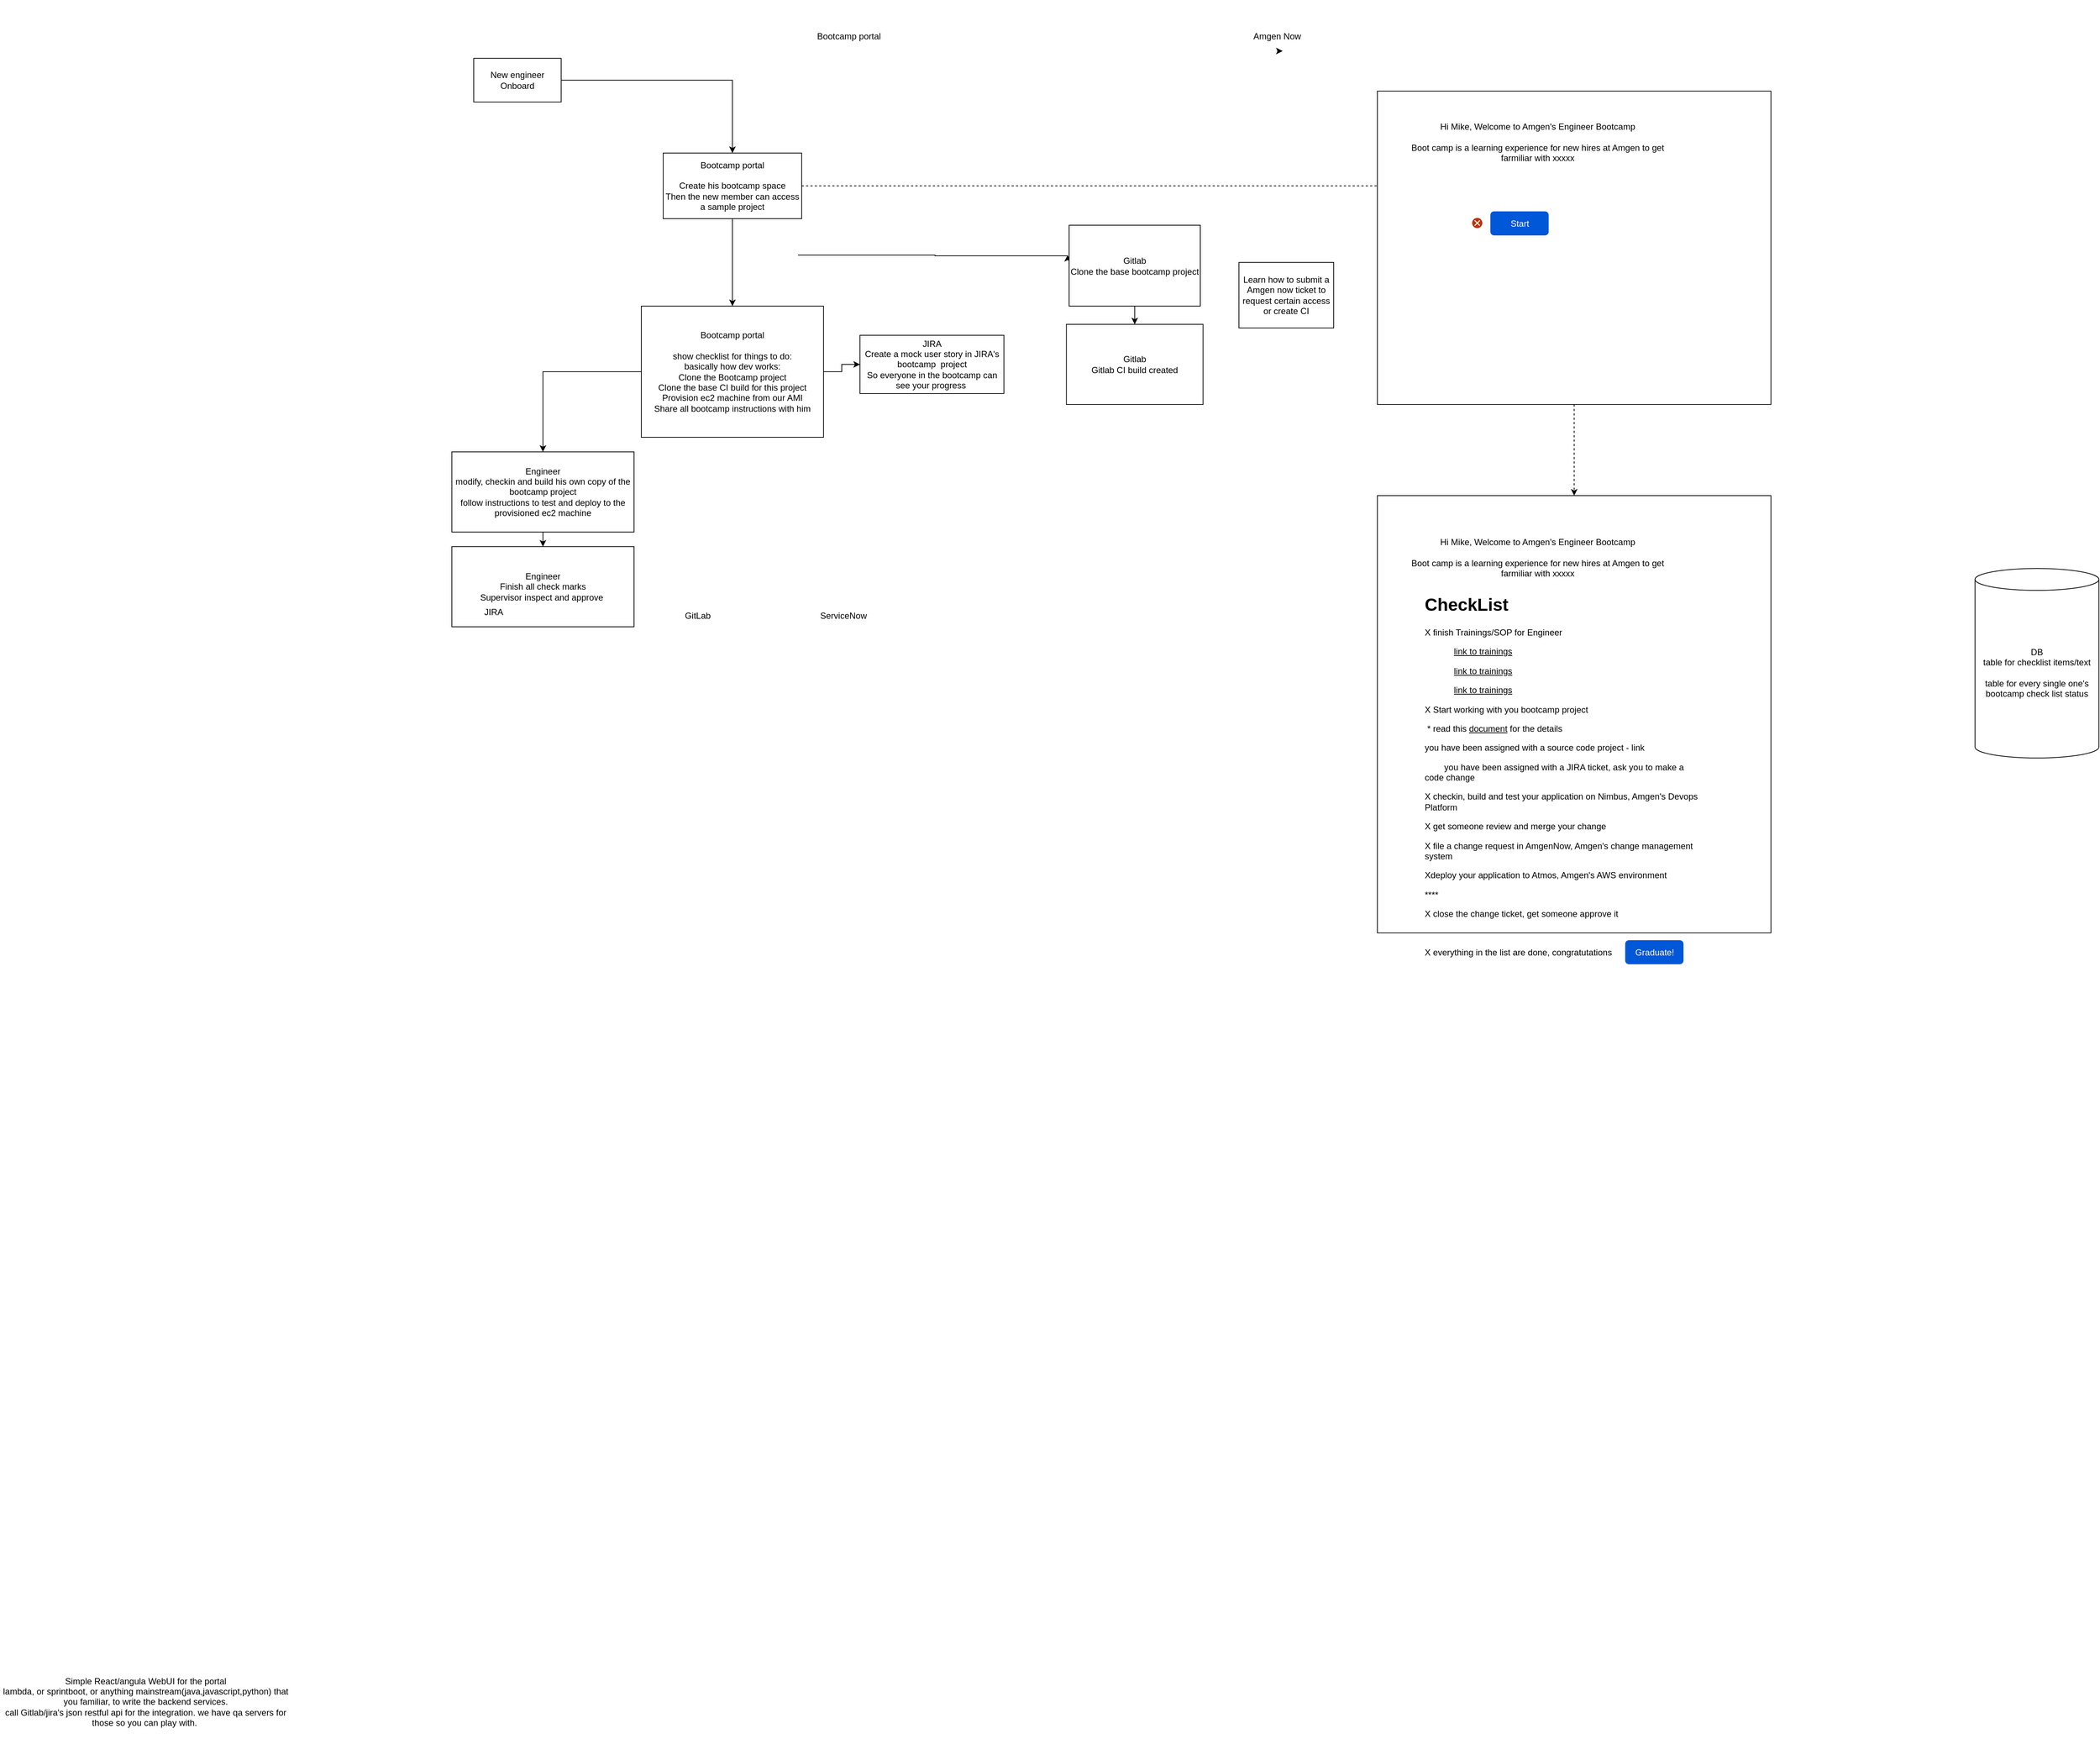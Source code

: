 <mxfile version="20.2.3" type="github"><diagram id="hx9MYBQv-o1IUieI4pyo" name="Page-1"><mxGraphModel dx="2082" dy="736" grid="1" gridSize="10" guides="1" tooltips="1" connect="1" arrows="1" fold="1" page="1" pageScale="1" pageWidth="850" pageHeight="1100" math="0" shadow="0"><root><mxCell id="0"/><mxCell id="1" parent="0"/><mxCell id="SdkZEXR_Mp44wDZysq68-19" value="" style="rounded=0;whiteSpace=wrap;html=1;" parent="1" vertex="1"><mxGeometry x="1290" y="730" width="540" height="600" as="geometry"/></mxCell><mxCell id="SdkZEXR_Mp44wDZysq68-15" value="&lt;h1&gt;CheckList&lt;/h1&gt;&lt;p&gt;X finish Trainings/SOP for Engineer&lt;/p&gt;&lt;p&gt;&amp;nbsp; &amp;nbsp; &amp;nbsp; &amp;nbsp; &amp;nbsp; &amp;nbsp; &lt;u&gt;link to trainings&lt;br&gt;&lt;/u&gt;&lt;/p&gt;&lt;p&gt;&amp;nbsp; &amp;nbsp; &amp;nbsp; &amp;nbsp; &amp;nbsp; &amp;nbsp;&amp;nbsp;&lt;u&gt;link to trainings&lt;/u&gt;&lt;/p&gt;&lt;p&gt;&amp;nbsp; &amp;nbsp; &amp;nbsp; &amp;nbsp; &amp;nbsp; &amp;nbsp;&amp;nbsp;&lt;u&gt;link to trainings&lt;/u&gt;&lt;/p&gt;&lt;p&gt;&lt;span&gt;X Start working with you bootcamp project&amp;nbsp;&lt;br&gt;&lt;/span&gt;&lt;/p&gt;&lt;p&gt;&amp;nbsp;* read this &lt;u&gt;document&lt;/u&gt; for the details&lt;/p&gt;&lt;p&gt;&lt;span&gt;&#9;&lt;/span&gt;you have been assigned with a source code project - link&lt;br&gt;&lt;/p&gt;&lt;p&gt;&amp;nbsp; &amp;nbsp; &amp;nbsp; &amp;nbsp; you have been assigned with a JIRA ticket, ask you to make a code change&lt;/p&gt;&lt;p&gt;X&lt;span&gt;&amp;nbsp;checkin, build and test your application on Nimbus, Amgen's Devops Platform&amp;nbsp;&lt;/span&gt;&lt;/p&gt;&lt;p&gt;&lt;span&gt;X get someone review and merge your change&lt;/span&gt;&lt;br&gt;&lt;/p&gt;&lt;p&gt;X file a change request in AmgenNow, Amgen's change management system&lt;br&gt;&lt;/p&gt;&lt;p&gt;Xdeploy your application to Atmos, Amgen's AWS environment&lt;/p&gt;&lt;p&gt;&lt;span&gt;****&lt;/span&gt;&lt;br&gt;&lt;/p&gt;&lt;p&gt;&lt;span&gt;X close the change ticket, get someone approve it&lt;/span&gt;&lt;/p&gt;&lt;p&gt;&lt;br&gt;&lt;/p&gt;&lt;p&gt;X everything in the list are done, congratutations&lt;/p&gt;&lt;p&gt;&lt;br&gt;&lt;/p&gt;" style="text;html=1;strokeColor=none;fillColor=none;spacing=5;spacingTop=-20;whiteSpace=wrap;overflow=hidden;rounded=0;" parent="1" vertex="1"><mxGeometry x="1350" y="860" width="390" height="530" as="geometry"/></mxCell><mxCell id="SdkZEXR_Mp44wDZysq68-3" value="" style="edgeStyle=orthogonalEdgeStyle;rounded=0;orthogonalLoop=1;jettySize=auto;html=1;" parent="1" source="SdkZEXR_Mp44wDZysq68-1" target="SdkZEXR_Mp44wDZysq68-2" edge="1"><mxGeometry relative="1" as="geometry"/></mxCell><mxCell id="SdkZEXR_Mp44wDZysq68-1" value="New engineer Onboard" style="rounded=0;whiteSpace=wrap;html=1;" parent="1" vertex="1"><mxGeometry x="50" y="130" width="120" height="60" as="geometry"/></mxCell><mxCell id="SdkZEXR_Mp44wDZysq68-5" value="" style="edgeStyle=orthogonalEdgeStyle;rounded=0;orthogonalLoop=1;jettySize=auto;html=1;" parent="1" source="SdkZEXR_Mp44wDZysq68-2" target="SdkZEXR_Mp44wDZysq68-4" edge="1"><mxGeometry relative="1" as="geometry"/></mxCell><mxCell id="SdkZEXR_Mp44wDZysq68-42" style="edgeStyle=orthogonalEdgeStyle;rounded=0;orthogonalLoop=1;jettySize=auto;html=1;entryX=0.5;entryY=0;entryDx=0;entryDy=0;dashed=1;" parent="1" source="SdkZEXR_Mp44wDZysq68-2" target="SdkZEXR_Mp44wDZysq68-16" edge="1"><mxGeometry relative="1" as="geometry"/></mxCell><mxCell id="SdkZEXR_Mp44wDZysq68-2" value="Bootcamp portal&lt;br&gt;&lt;br&gt;Create his bootcamp space&lt;br&gt;Then the new member can access a sample project" style="rounded=0;whiteSpace=wrap;html=1;" parent="1" vertex="1"><mxGeometry x="310" y="260" width="190" height="90" as="geometry"/></mxCell><mxCell id="SdkZEXR_Mp44wDZysq68-7" value="" style="edgeStyle=orthogonalEdgeStyle;rounded=0;orthogonalLoop=1;jettySize=auto;html=1;" parent="1" source="SdkZEXR_Mp44wDZysq68-4" target="SdkZEXR_Mp44wDZysq68-6" edge="1"><mxGeometry relative="1" as="geometry"/></mxCell><mxCell id="SdkZEXR_Mp44wDZysq68-25" value="" style="edgeStyle=orthogonalEdgeStyle;rounded=0;orthogonalLoop=1;jettySize=auto;html=1;" parent="1" source="SdkZEXR_Mp44wDZysq68-4" target="SdkZEXR_Mp44wDZysq68-24" edge="1"><mxGeometry relative="1" as="geometry"/></mxCell><mxCell id="SdkZEXR_Mp44wDZysq68-32" style="edgeStyle=orthogonalEdgeStyle;rounded=0;orthogonalLoop=1;jettySize=auto;html=1;entryX=-0.011;entryY=0.369;entryDx=0;entryDy=0;entryPerimeter=0;" parent="1" edge="1"><mxGeometry relative="1" as="geometry"><Array as="points"><mxPoint x="683" y="400"/><mxPoint x="683" y="401"/></Array><mxPoint x="495" y="400" as="sourcePoint"/><mxPoint x="865.02" y="399.959" as="targetPoint"/></mxGeometry></mxCell><mxCell id="SdkZEXR_Mp44wDZysq68-4" value="Bootcamp portal&lt;br&gt;&lt;br&gt;show checklist for things to do:&lt;br&gt;basically how dev works:&lt;br&gt;Clone the Bootcamp project&lt;br&gt;Clone the base CI build for this project&lt;br&gt;Provision ec2 machine from our AMI&lt;br&gt;Share all bootcamp instructions with him" style="rounded=0;whiteSpace=wrap;html=1;" parent="1" vertex="1"><mxGeometry x="280" y="470" width="250" height="180" as="geometry"/></mxCell><mxCell id="SdkZEXR_Mp44wDZysq68-9" value="" style="edgeStyle=orthogonalEdgeStyle;rounded=0;orthogonalLoop=1;jettySize=auto;html=1;" parent="1" source="SdkZEXR_Mp44wDZysq68-6" target="SdkZEXR_Mp44wDZysq68-8" edge="1"><mxGeometry relative="1" as="geometry"/></mxCell><mxCell id="SdkZEXR_Mp44wDZysq68-6" value="Engineer&lt;br&gt;modify, checkin and build his own copy of the bootcamp project&lt;br&gt;follow instructions to test and deploy to the provisioned ec2 machine" style="rounded=0;whiteSpace=wrap;html=1;" parent="1" vertex="1"><mxGeometry x="20" y="670" width="250" height="110" as="geometry"/></mxCell><mxCell id="SdkZEXR_Mp44wDZysq68-8" value="Engineer&lt;br&gt;Finish all check marks&lt;br&gt;Supervisor inspect and approve&amp;nbsp;" style="rounded=0;whiteSpace=wrap;html=1;" parent="1" vertex="1"><mxGeometry x="20" y="800" width="250" height="110" as="geometry"/></mxCell><mxCell id="AVEglI9jThRvJXtBvBBf-1" style="edgeStyle=orthogonalEdgeStyle;rounded=0;orthogonalLoop=1;jettySize=auto;html=1;dashed=1;" parent="1" source="SdkZEXR_Mp44wDZysq68-13" target="SdkZEXR_Mp44wDZysq68-19" edge="1"><mxGeometry relative="1" as="geometry"/></mxCell><mxCell id="SdkZEXR_Mp44wDZysq68-13" value="" style="rounded=0;whiteSpace=wrap;html=1;" parent="1" vertex="1"><mxGeometry x="1290" y="175" width="540" height="430" as="geometry"/></mxCell><mxCell id="SdkZEXR_Mp44wDZysq68-14" value="Hi Mike, Welcome to Amgen's Engineer Bootcamp&lt;br&gt;&lt;br&gt;Boot camp is a learning experience for new hires at Amgen to get farmiliar with xxxxx" style="text;html=1;strokeColor=none;fillColor=none;align=center;verticalAlign=middle;whiteSpace=wrap;rounded=0;" parent="1" vertex="1"><mxGeometry x="1330" y="230" width="360" height="30" as="geometry"/></mxCell><mxCell id="SdkZEXR_Mp44wDZysq68-16" value="Start" style="rounded=1;fillColor=#0057D8;align=center;strokeColor=none;html=1;fontColor=#ffffff;fontSize=12;sketch=0;" parent="1" vertex="1"><mxGeometry x="1445" y="340" width="80" height="33" as="geometry"/></mxCell><mxCell id="SdkZEXR_Mp44wDZysq68-17" value="" style="html=1;shadow=0;dashed=0;shape=mxgraph.atlassian.close;fillColor=#BA3200;strokeColor=none;html=1;sketch=0;" parent="1" vertex="1"><mxGeometry x="1420" y="349" width="14" height="14" as="geometry"/></mxCell><mxCell id="SdkZEXR_Mp44wDZysq68-20" value="Hi Mike, Welcome to Amgen's Engineer Bootcamp&lt;br&gt;&lt;br&gt;Boot camp is a learning experience for new hires at Amgen to get farmiliar with xxxxx" style="text;html=1;strokeColor=none;fillColor=none;align=center;verticalAlign=middle;whiteSpace=wrap;rounded=0;" parent="1" vertex="1"><mxGeometry x="1330" y="800" width="360" height="30" as="geometry"/></mxCell><mxCell id="SdkZEXR_Mp44wDZysq68-24" value="JIRA&lt;br&gt;Create a mock user story in JIRA's bootcamp&amp;nbsp; project&lt;br&gt;So everyone in the bootcamp can see your progress&amp;nbsp;" style="rounded=0;whiteSpace=wrap;html=1;" parent="1" vertex="1"><mxGeometry x="580" y="510" width="197.5" height="80" as="geometry"/></mxCell><mxCell id="SdkZEXR_Mp44wDZysq68-27" value="Bootcamp portal" style="text;html=1;strokeColor=none;fillColor=none;align=center;verticalAlign=middle;whiteSpace=wrap;rounded=0;" parent="1" vertex="1"><mxGeometry x="440" y="50" width="250" height="100" as="geometry"/></mxCell><mxCell id="Y6_-xtb-7Hqf-hvEHNl8-2" style="edgeStyle=orthogonalEdgeStyle;rounded=0;orthogonalLoop=1;jettySize=auto;html=1;exitX=0.5;exitY=1;exitDx=0;exitDy=0;" parent="1" source="SdkZEXR_Mp44wDZysq68-29" edge="1"><mxGeometry relative="1" as="geometry"><mxPoint x="1160" y="120" as="targetPoint"/></mxGeometry></mxCell><mxCell id="SdkZEXR_Mp44wDZysq68-29" value="Amgen Now" style="text;html=1;strokeColor=none;fillColor=none;align=center;verticalAlign=middle;whiteSpace=wrap;rounded=0;" parent="1" vertex="1"><mxGeometry x="1095" y="80" width="115" height="40" as="geometry"/></mxCell><mxCell id="SdkZEXR_Mp44wDZysq68-35" style="edgeStyle=orthogonalEdgeStyle;rounded=0;orthogonalLoop=1;jettySize=auto;html=1;entryX=0.5;entryY=0;entryDx=0;entryDy=0;" parent="1" source="SdkZEXR_Mp44wDZysq68-31" target="SdkZEXR_Mp44wDZysq68-34" edge="1"><mxGeometry relative="1" as="geometry"/></mxCell><mxCell id="SdkZEXR_Mp44wDZysq68-31" value="Gitlab&lt;br&gt;Clone the base bootcamp project" style="rounded=0;whiteSpace=wrap;html=1;" parent="1" vertex="1"><mxGeometry x="867" y="359" width="180" height="111" as="geometry"/></mxCell><mxCell id="SdkZEXR_Mp44wDZysq68-33" value="Graduate!" style="rounded=1;fillColor=#0057D8;align=center;strokeColor=none;html=1;fontColor=#ffffff;fontSize=12;sketch=0;" parent="1" vertex="1"><mxGeometry x="1630" y="1340" width="80" height="33" as="geometry"/></mxCell><mxCell id="SdkZEXR_Mp44wDZysq68-34" value="Gitlab&lt;br&gt;Gitlab CI build created" style="rounded=0;whiteSpace=wrap;html=1;" parent="1" vertex="1"><mxGeometry x="863.25" y="495" width="187.5" height="110" as="geometry"/></mxCell><mxCell id="SdkZEXR_Mp44wDZysq68-36" value="Learn how to submit a Amgen now ticket to request certain access or create CI" style="rounded=0;whiteSpace=wrap;html=1;" parent="1" vertex="1"><mxGeometry x="1100" y="410" width="130" height="90" as="geometry"/></mxCell><mxCell id="SdkZEXR_Mp44wDZysq68-44" value="DB&lt;br&gt;table for checklist items/text&lt;br&gt;&lt;br&gt;table for every single one's bootcamp check list status" style="shape=cylinder3;whiteSpace=wrap;html=1;boundedLbl=1;backgroundOutline=1;size=15;" parent="1" vertex="1"><mxGeometry x="2110" y="830" width="170" height="260" as="geometry"/></mxCell><mxCell id="a6TWnjDwkfniBFBht01r-27" value="JIRA" style="text;html=1;strokeColor=none;fillColor=none;align=center;verticalAlign=middle;whiteSpace=wrap;rounded=0;" parent="1" vertex="1"><mxGeometry x="20" y="870" width="115" height="40" as="geometry"/></mxCell><mxCell id="a6TWnjDwkfniBFBht01r-28" value="ServiceNow" style="text;html=1;strokeColor=none;fillColor=none;align=center;verticalAlign=middle;whiteSpace=wrap;rounded=0;" parent="1" vertex="1"><mxGeometry x="500" y="875" width="115" height="40" as="geometry"/></mxCell><mxCell id="a6TWnjDwkfniBFBht01r-29" value="GitLab" style="text;html=1;strokeColor=none;fillColor=none;align=center;verticalAlign=middle;whiteSpace=wrap;rounded=0;" parent="1" vertex="1"><mxGeometry x="300" y="875" width="115" height="40" as="geometry"/></mxCell><mxCell id="a6TWnjDwkfniBFBht01r-39" value="Simple React/angula WebUI for the portal&lt;br&gt;lambda, or sprintboot, or anything mainstream(java,javascript,python) that you familiar, to write the backend services.&lt;br&gt;call Gitlab/jira's json restful api for the integration. we have qa servers for those so you can play with.&amp;nbsp;" style="text;html=1;strokeColor=none;fillColor=none;align=center;verticalAlign=middle;whiteSpace=wrap;rounded=0;" parent="1" vertex="1"><mxGeometry x="-600" y="2335" width="400" height="100" as="geometry"/></mxCell></root></mxGraphModel></diagram></mxfile>